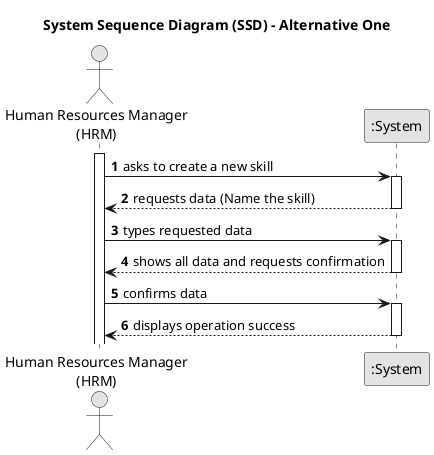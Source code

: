 @startuml
skinparam monochrome true
skinparam packageStyle rectangle
skinparam shadowing false

title System Sequence Diagram (SSD) - Alternative One

autonumber

actor "Human Resources Manager\n(HRM)" as Employee
participant ":System" as System

activate Employee

    Employee -> System : asks to create a new skill
    activate System

        System --> Employee : requests data (Name the skill)
    deactivate System

    Employee -> System : types requested data
    activate System

    System --> Employee : shows all data and requests confirmation
        deactivate System

        Employee -> System : confirms data
        activate System

        System --> Employee : displays operation success
    deactivate System

@enduml